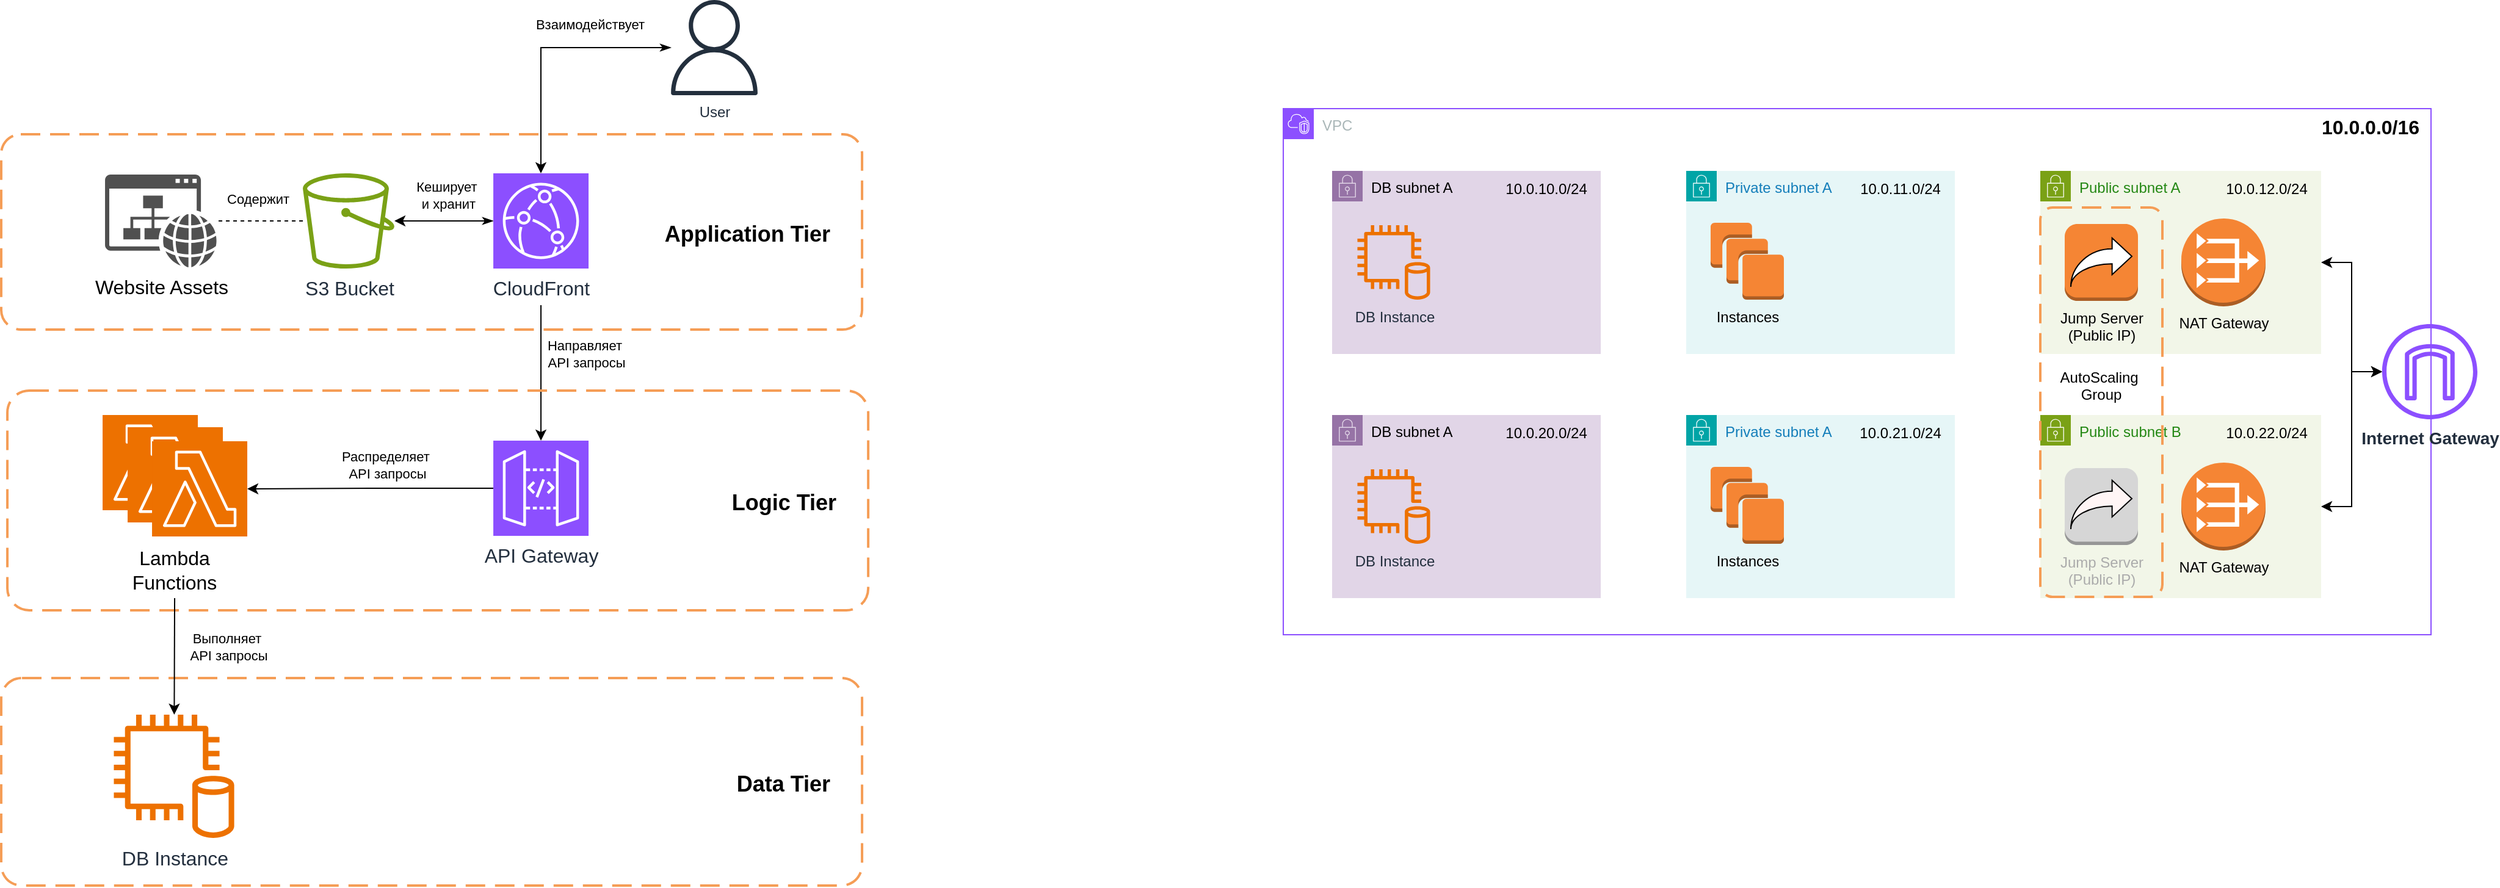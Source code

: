<mxfile version="24.7.17">
  <diagram id="Ht1M8jgEwFfnCIfOTk4-" name="Page-1">
    <mxGraphModel dx="785" dy="1358" grid="1" gridSize="10" guides="1" tooltips="1" connect="1" arrows="1" fold="1" page="1" pageScale="1" pageWidth="1169" pageHeight="827" math="0" shadow="0">
      <root>
        <mxCell id="0" />
        <mxCell id="1" parent="0" />
        <mxCell id="uW2cEqSNFjhQwydt63Ot-29" style="rounded=0;orthogonalLoop=1;jettySize=auto;html=1;startArrow=classicThin;startFill=1;edgeStyle=orthogonalEdgeStyle;" edge="1" parent="1" source="uW2cEqSNFjhQwydt63Ot-1" target="uW2cEqSNFjhQwydt63Ot-5">
          <mxGeometry relative="1" as="geometry">
            <mxPoint x="1812.03" y="60" as="sourcePoint" />
          </mxGeometry>
        </mxCell>
        <mxCell id="uW2cEqSNFjhQwydt63Ot-34" value="Взаимодействует" style="edgeLabel;html=1;align=center;verticalAlign=middle;resizable=0;points=[];" vertex="1" connectable="0" parent="uW2cEqSNFjhQwydt63Ot-29">
          <mxGeometry x="-0.004" y="1" relative="1" as="geometry">
            <mxPoint x="38" y="-20" as="offset" />
          </mxGeometry>
        </mxCell>
        <mxCell id="uW2cEqSNFjhQwydt63Ot-1" value="User" style="sketch=0;outlineConnect=0;fontColor=#232F3E;gradientColor=none;fillColor=#232F3D;strokeColor=none;dashed=0;verticalLabelPosition=bottom;verticalAlign=top;align=center;html=1;fontSize=12;fontStyle=0;aspect=fixed;pointerEvents=1;shape=mxgraph.aws4.user;" vertex="1" parent="1">
          <mxGeometry x="1915.03" y="40" width="78" height="78" as="geometry" />
        </mxCell>
        <mxCell id="uW2cEqSNFjhQwydt63Ot-27" style="edgeStyle=orthogonalEdgeStyle;rounded=0;orthogonalLoop=1;jettySize=auto;html=1;dashed=1;endArrow=none;endFill=0;" edge="1" parent="1" source="uW2cEqSNFjhQwydt63Ot-4" target="uW2cEqSNFjhQwydt63Ot-6">
          <mxGeometry relative="1" as="geometry" />
        </mxCell>
        <mxCell id="uW2cEqSNFjhQwydt63Ot-4" value="S3 Bucket" style="sketch=0;outlineConnect=0;fontColor=#232F3E;gradientColor=none;fillColor=#7AA116;strokeColor=none;dashed=0;verticalLabelPosition=bottom;verticalAlign=top;align=center;html=1;fontSize=16;fontStyle=0;aspect=fixed;pointerEvents=1;shape=mxgraph.aws4.bucket;horizontal=1;" vertex="1" parent="1">
          <mxGeometry x="1617.03" y="182" width="75" height="78" as="geometry" />
        </mxCell>
        <mxCell id="uW2cEqSNFjhQwydt63Ot-26" style="edgeStyle=orthogonalEdgeStyle;rounded=0;orthogonalLoop=1;jettySize=auto;html=1;startArrow=classicThin;startFill=1;" edge="1" parent="1" source="uW2cEqSNFjhQwydt63Ot-5" target="uW2cEqSNFjhQwydt63Ot-4">
          <mxGeometry relative="1" as="geometry">
            <Array as="points">
              <mxPoint x="1735.03" y="221" />
              <mxPoint x="1735.03" y="221" />
            </Array>
          </mxGeometry>
        </mxCell>
        <mxCell id="uW2cEqSNFjhQwydt63Ot-35" value="Кеширует&amp;nbsp;&lt;div&gt;и хранит&lt;/div&gt;" style="edgeLabel;html=1;align=center;verticalAlign=middle;resizable=0;points=[];" vertex="1" connectable="0" parent="uW2cEqSNFjhQwydt63Ot-26">
          <mxGeometry x="-0.122" y="-2" relative="1" as="geometry">
            <mxPoint x="-2" y="-19" as="offset" />
          </mxGeometry>
        </mxCell>
        <mxCell id="uW2cEqSNFjhQwydt63Ot-36" value="Содержит" style="edgeLabel;html=1;align=center;verticalAlign=middle;resizable=0;points=[];" vertex="1" connectable="0" parent="uW2cEqSNFjhQwydt63Ot-26">
          <mxGeometry x="-0.122" y="-2" relative="1" as="geometry">
            <mxPoint x="-158" y="-16" as="offset" />
          </mxGeometry>
        </mxCell>
        <mxCell id="uW2cEqSNFjhQwydt63Ot-37" value="Направляет&amp;nbsp;&lt;div&gt;API запросы&lt;/div&gt;" style="edgeLabel;html=1;align=center;verticalAlign=middle;resizable=0;points=[];" vertex="1" connectable="0" parent="uW2cEqSNFjhQwydt63Ot-26">
          <mxGeometry x="-0.122" y="-2" relative="1" as="geometry">
            <mxPoint x="111" y="111" as="offset" />
          </mxGeometry>
        </mxCell>
        <mxCell id="uW2cEqSNFjhQwydt63Ot-38" value="Распределяет&amp;nbsp;&lt;div&gt;API запросы&lt;/div&gt;" style="edgeLabel;html=1;align=center;verticalAlign=middle;resizable=0;points=[];" vertex="1" connectable="0" parent="uW2cEqSNFjhQwydt63Ot-26">
          <mxGeometry x="-0.122" y="-2" relative="1" as="geometry">
            <mxPoint x="-52" y="202" as="offset" />
          </mxGeometry>
        </mxCell>
        <mxCell id="uW2cEqSNFjhQwydt63Ot-40" value="Выполняет&amp;nbsp;&lt;div&gt;API запросы&lt;/div&gt;" style="edgeLabel;html=1;align=center;verticalAlign=middle;resizable=0;points=[];" vertex="1" connectable="0" parent="uW2cEqSNFjhQwydt63Ot-26">
          <mxGeometry x="-0.122" y="-2" relative="1" as="geometry">
            <mxPoint x="-182" y="351" as="offset" />
          </mxGeometry>
        </mxCell>
        <mxCell id="uW2cEqSNFjhQwydt63Ot-31" style="rounded=0;orthogonalLoop=1;jettySize=auto;html=1;" edge="1" parent="1" target="uW2cEqSNFjhQwydt63Ot-7">
          <mxGeometry relative="1" as="geometry">
            <mxPoint x="1812.03" y="290" as="sourcePoint" />
          </mxGeometry>
        </mxCell>
        <mxCell id="uW2cEqSNFjhQwydt63Ot-5" value="CloudFront" style="sketch=0;points=[[0,0,0],[0.25,0,0],[0.5,0,0],[0.75,0,0],[1,0,0],[0,1,0],[0.25,1,0],[0.5,1,0],[0.75,1,0],[1,1,0],[0,0.25,0],[0,0.5,0],[0,0.75,0],[1,0.25,0],[1,0.5,0],[1,0.75,0]];outlineConnect=0;fontColor=#232F3E;fillColor=#8C4FFF;strokeColor=#ffffff;dashed=0;verticalLabelPosition=bottom;verticalAlign=top;align=center;html=1;fontSize=16;fontStyle=0;aspect=fixed;shape=mxgraph.aws4.resourceIcon;resIcon=mxgraph.aws4.cloudfront;horizontal=1;" vertex="1" parent="1">
          <mxGeometry x="1773.03" y="182" width="78" height="78" as="geometry" />
        </mxCell>
        <mxCell id="uW2cEqSNFjhQwydt63Ot-6" value="Website Assets" style="sketch=0;pointerEvents=1;shadow=0;dashed=0;html=1;strokeColor=none;fillColor=#505050;labelPosition=center;verticalLabelPosition=bottom;verticalAlign=top;outlineConnect=0;align=center;shape=mxgraph.office.concepts.website;fontSize=16;horizontal=1;" vertex="1" parent="1">
          <mxGeometry x="1455.03" y="183" width="91.51" height="76" as="geometry" />
        </mxCell>
        <mxCell id="uW2cEqSNFjhQwydt63Ot-32" style="edgeStyle=orthogonalEdgeStyle;rounded=0;orthogonalLoop=1;jettySize=auto;html=1;" edge="1" parent="1" source="uW2cEqSNFjhQwydt63Ot-7" target="uW2cEqSNFjhQwydt63Ot-10">
          <mxGeometry relative="1" as="geometry" />
        </mxCell>
        <mxCell id="uW2cEqSNFjhQwydt63Ot-7" value="API Gateway" style="sketch=0;points=[[0,0,0],[0.25,0,0],[0.5,0,0],[0.75,0,0],[1,0,0],[0,1,0],[0.25,1,0],[0.5,1,0],[0.75,1,0],[1,1,0],[0,0.25,0],[0,0.5,0],[0,0.75,0],[1,0.25,0],[1,0.5,0],[1,0.75,0]];outlineConnect=0;fontColor=#232F3E;fillColor=#8C4FFF;strokeColor=#ffffff;dashed=0;verticalLabelPosition=bottom;verticalAlign=top;align=center;html=1;fontSize=16;fontStyle=0;aspect=fixed;shape=mxgraph.aws4.resourceIcon;resIcon=mxgraph.aws4.api_gateway;horizontal=1;" vertex="1" parent="1">
          <mxGeometry x="1773.03" y="401" width="78" height="78" as="geometry" />
        </mxCell>
        <mxCell id="uW2cEqSNFjhQwydt63Ot-21" value="Application Tier" style="rounded=1;arcSize=10;dashed=1;strokeColor=#F59D56;fillColor=none;gradientColor=none;dashPattern=8 4;strokeWidth=2;align=right;fontSize=18;fontStyle=1;spacingRight=24;" vertex="1" parent="1">
          <mxGeometry x="1370" y="150" width="705.03" height="160" as="geometry" />
        </mxCell>
        <mxCell id="uW2cEqSNFjhQwydt63Ot-23" value="Data Tier" style="rounded=1;arcSize=10;dashed=1;strokeColor=#F59D56;fillColor=none;gradientColor=none;dashPattern=8 4;strokeWidth=2;align=right;fontSize=18;fontStyle=1;spacingRight=24;" vertex="1" parent="1">
          <mxGeometry x="1370" y="595.5" width="705.03" height="170" as="geometry" />
        </mxCell>
        <mxCell id="uW2cEqSNFjhQwydt63Ot-20" value="DB Instance" style="sketch=0;outlineConnect=0;fontColor=#232F3E;gradientColor=none;fillColor=#ED7100;strokeColor=none;dashed=0;verticalLabelPosition=bottom;verticalAlign=top;align=center;html=1;fontSize=16;fontStyle=0;aspect=fixed;pointerEvents=1;shape=mxgraph.aws4.db_on_instance2;horizontal=1;" vertex="1" parent="1">
          <mxGeometry x="1461.03" y="625.5" width="101" height="101" as="geometry" />
        </mxCell>
        <mxCell id="uW2cEqSNFjhQwydt63Ot-11" value="" style="group;fontSize=16;horizontal=1;" vertex="1" connectable="0" parent="1">
          <mxGeometry x="1453.03" y="380" width="627.03" height="160" as="geometry" />
        </mxCell>
        <mxCell id="uW2cEqSNFjhQwydt63Ot-8" value="" style="sketch=0;points=[[0,0,0],[0.25,0,0],[0.5,0,0],[0.75,0,0],[1,0,0],[0,1,0],[0.25,1,0],[0.5,1,0],[0.75,1,0],[1,1,0],[0,0.25,0],[0,0.5,0],[0,0.75,0],[1,0.25,0],[1,0.5,0],[1,0.75,0]];outlineConnect=0;fontColor=#232F3E;fillColor=#ED7100;strokeColor=#ffffff;dashed=0;verticalLabelPosition=bottom;verticalAlign=top;align=center;html=1;fontSize=16;fontStyle=0;aspect=fixed;shape=mxgraph.aws4.resourceIcon;resIcon=mxgraph.aws4.lambda;horizontal=1;" vertex="1" parent="uW2cEqSNFjhQwydt63Ot-11">
          <mxGeometry width="78" height="78" as="geometry" />
        </mxCell>
        <mxCell id="uW2cEqSNFjhQwydt63Ot-9" value="" style="sketch=0;points=[[0,0,0],[0.25,0,0],[0.5,0,0],[0.75,0,0],[1,0,0],[0,1,0],[0.25,1,0],[0.5,1,0],[0.75,1,0],[1,1,0],[0,0.25,0],[0,0.5,0],[0,0.75,0],[1,0.25,0],[1,0.5,0],[1,0.75,0]];outlineConnect=0;fontColor=#232F3E;fillColor=#ED7100;strokeColor=#ffffff;dashed=0;verticalLabelPosition=bottom;verticalAlign=top;align=center;html=1;fontSize=16;fontStyle=0;aspect=fixed;shape=mxgraph.aws4.resourceIcon;resIcon=mxgraph.aws4.lambda;horizontal=1;" vertex="1" parent="uW2cEqSNFjhQwydt63Ot-11">
          <mxGeometry x="20.49" y="10" width="78" height="78" as="geometry" />
        </mxCell>
        <mxCell id="uW2cEqSNFjhQwydt63Ot-10" value="" style="sketch=0;points=[[0,0,0],[0.25,0,0],[0.5,0,0],[0.75,0,0],[1,0,0],[0,1,0],[0.25,1,0],[0.5,1,0],[0.75,1,0],[1,1,0],[0,0.25,0],[0,0.5,0],[0,0.75,0],[1,0.25,0],[1,0.5,0],[1,0.75,0]];outlineConnect=0;fontColor=#232F3E;fillColor=#ED7100;strokeColor=#ffffff;dashed=0;verticalLabelPosition=bottom;verticalAlign=top;align=center;html=1;fontSize=16;fontStyle=0;aspect=fixed;shape=mxgraph.aws4.resourceIcon;resIcon=mxgraph.aws4.lambda;horizontal=1;" vertex="1" parent="uW2cEqSNFjhQwydt63Ot-11">
          <mxGeometry x="40.49" y="21.5" width="78" height="78" as="geometry" />
        </mxCell>
        <mxCell id="uW2cEqSNFjhQwydt63Ot-22" value="Logic Tier" style="rounded=1;arcSize=10;dashed=1;strokeColor=#F59D56;fillColor=none;gradientColor=none;dashPattern=8 4;strokeWidth=2;align=right;fontSize=18;fontStyle=1;spacingRight=24;" vertex="1" parent="uW2cEqSNFjhQwydt63Ot-11">
          <mxGeometry x="-78" y="-20" width="705.03" height="180" as="geometry" />
        </mxCell>
        <mxCell id="uW2cEqSNFjhQwydt63Ot-33" style="rounded=0;orthogonalLoop=1;jettySize=auto;html=1;jumpStyle=none;sourcePerimeterSpacing=0;" edge="1" parent="1" target="uW2cEqSNFjhQwydt63Ot-20">
          <mxGeometry relative="1" as="geometry">
            <mxPoint x="1512.03" y="530" as="sourcePoint" />
          </mxGeometry>
        </mxCell>
        <mxCell id="uW2cEqSNFjhQwydt63Ot-12" value="Lambda Functions" style="text;html=1;align=center;verticalAlign=middle;whiteSpace=wrap;rounded=0;fontSize=16;horizontal=1;" vertex="1" parent="1">
          <mxGeometry x="1482.27" y="491.5" width="60" height="30" as="geometry" />
        </mxCell>
        <mxCell id="uW2cEqSNFjhQwydt63Ot-41" value="VPC" style="points=[[0,0],[0.25,0],[0.5,0],[0.75,0],[1,0],[1,0.25],[1,0.5],[1,0.75],[1,1],[0.75,1],[0.5,1],[0.25,1],[0,1],[0,0.75],[0,0.5],[0,0.25]];outlineConnect=0;gradientColor=none;html=1;whiteSpace=wrap;fontSize=12;fontStyle=0;container=1;pointerEvents=0;collapsible=0;recursiveResize=0;shape=mxgraph.aws4.group;grIcon=mxgraph.aws4.group_vpc2;strokeColor=#8C4FFF;fillColor=none;verticalAlign=top;align=left;spacingLeft=30;fontColor=#AAB7B8;dashed=0;" vertex="1" parent="1">
          <mxGeometry x="2420" y="129" width="940" height="431" as="geometry" />
        </mxCell>
        <mxCell id="uW2cEqSNFjhQwydt63Ot-43" value="Private subnet A" style="points=[[0,0],[0.25,0],[0.5,0],[0.75,0],[1,0],[1,0.25],[1,0.5],[1,0.75],[1,1],[0.75,1],[0.5,1],[0.25,1],[0,1],[0,0.75],[0,0.5],[0,0.25]];outlineConnect=0;gradientColor=none;html=1;whiteSpace=wrap;fontSize=12;fontStyle=0;container=1;pointerEvents=0;collapsible=0;recursiveResize=0;shape=mxgraph.aws4.group;grIcon=mxgraph.aws4.group_security_group;grStroke=0;strokeColor=#00A4A6;fillColor=#E6F6F7;verticalAlign=top;align=left;spacingLeft=30;fontColor=#147EBA;dashed=0;" vertex="1" parent="uW2cEqSNFjhQwydt63Ot-41">
          <mxGeometry x="330" y="51" width="220" height="150" as="geometry" />
        </mxCell>
        <mxCell id="uW2cEqSNFjhQwydt63Ot-58" value="Instances" style="outlineConnect=0;dashed=0;verticalLabelPosition=bottom;verticalAlign=top;align=center;html=1;shape=mxgraph.aws3.instances;fillColor=#F58534;gradientColor=none;" vertex="1" parent="uW2cEqSNFjhQwydt63Ot-43">
          <mxGeometry x="20" y="42.5" width="60" height="63" as="geometry" />
        </mxCell>
        <mxCell id="uW2cEqSNFjhQwydt63Ot-78" value="10.0.11.0/24" style="text;html=1;align=center;verticalAlign=middle;resizable=0;points=[];autosize=1;strokeColor=none;fillColor=none;" vertex="1" parent="uW2cEqSNFjhQwydt63Ot-43">
          <mxGeometry x="130" width="90" height="30" as="geometry" />
        </mxCell>
        <mxCell id="uW2cEqSNFjhQwydt63Ot-44" value="DB subnet A" style="points=[[0,0],[0.25,0],[0.5,0],[0.75,0],[1,0],[1,0.25],[1,0.5],[1,0.75],[1,1],[0.75,1],[0.5,1],[0.25,1],[0,1],[0,0.75],[0,0.5],[0,0.25]];outlineConnect=0;html=1;whiteSpace=wrap;fontSize=12;fontStyle=0;container=1;pointerEvents=0;collapsible=0;recursiveResize=0;shape=mxgraph.aws4.group;grIcon=mxgraph.aws4.group_security_group;grStroke=0;strokeColor=#9673a6;fillColor=#e1d5e7;verticalAlign=top;align=left;spacingLeft=30;dashed=0;" vertex="1" parent="uW2cEqSNFjhQwydt63Ot-41">
          <mxGeometry x="40" y="51" width="220" height="150" as="geometry" />
        </mxCell>
        <mxCell id="uW2cEqSNFjhQwydt63Ot-60" value="DB Instance" style="sketch=0;outlineConnect=0;fontColor=#232F3E;gradientColor=none;fillColor=#ED7100;strokeColor=none;dashed=0;verticalLabelPosition=bottom;verticalAlign=top;align=center;html=1;fontSize=12;fontStyle=0;aspect=fixed;pointerEvents=1;shape=mxgraph.aws4.db_on_instance2;horizontal=1;" vertex="1" parent="uW2cEqSNFjhQwydt63Ot-44">
          <mxGeometry x="20" y="44.5" width="61" height="61" as="geometry" />
        </mxCell>
        <mxCell id="uW2cEqSNFjhQwydt63Ot-74" value="10.0.10.0/24" style="text;html=1;align=center;verticalAlign=middle;resizable=0;points=[];autosize=1;strokeColor=none;fillColor=none;" vertex="1" parent="uW2cEqSNFjhQwydt63Ot-44">
          <mxGeometry x="130" width="90" height="30" as="geometry" />
        </mxCell>
        <mxCell id="uW2cEqSNFjhQwydt63Ot-48" value="Public subnet B" style="points=[[0,0],[0.25,0],[0.5,0],[0.75,0],[1,0],[1,0.25],[1,0.5],[1,0.75],[1,1],[0.75,1],[0.5,1],[0.25,1],[0,1],[0,0.75],[0,0.5],[0,0.25]];outlineConnect=0;gradientColor=none;html=1;whiteSpace=wrap;fontSize=12;fontStyle=0;container=1;pointerEvents=0;collapsible=0;recursiveResize=0;shape=mxgraph.aws4.group;grIcon=mxgraph.aws4.group_security_group;grStroke=0;strokeColor=#7AA116;fillColor=#F2F6E8;verticalAlign=top;align=left;spacingLeft=30;fontColor=#248814;dashed=0;" vertex="1" parent="uW2cEqSNFjhQwydt63Ot-41">
          <mxGeometry x="620" y="251" width="230" height="150" as="geometry" />
        </mxCell>
        <mxCell id="uW2cEqSNFjhQwydt63Ot-54" value="Jump Server&lt;div&gt;(Public IP)&lt;br&gt;&lt;/div&gt;" style="outlineConnect=0;verticalLabelPosition=bottom;verticalAlign=top;align=center;html=1;shape=mxgraph.aws3.instance;fillColor=#D6D6D6;strokeWidth=20;strokeColor=#666666;fontColor=#ababab;" vertex="1" parent="uW2cEqSNFjhQwydt63Ot-48">
          <mxGeometry x="20" y="43.5" width="60" height="63" as="geometry" />
        </mxCell>
        <mxCell id="uW2cEqSNFjhQwydt63Ot-55" value="" style="html=1;shadow=0;dashed=0;align=center;verticalAlign=middle;shape=mxgraph.arrows2.jumpInArrow;dy=6.08;dx=16.19;arrowHead=30;fillColor=#FFF5F5;" vertex="1" parent="uW2cEqSNFjhQwydt63Ot-48">
          <mxGeometry x="25" y="53.5" width="50" height="40" as="geometry" />
        </mxCell>
        <mxCell id="uW2cEqSNFjhQwydt63Ot-57" value="NAT Gateway" style="outlineConnect=0;dashed=0;verticalLabelPosition=bottom;verticalAlign=top;align=center;html=1;shape=mxgraph.aws3.vpc_nat_gateway;fillColor=#F58534;gradientColor=none;" vertex="1" parent="uW2cEqSNFjhQwydt63Ot-48">
          <mxGeometry x="115.5" y="39" width="69" height="72" as="geometry" />
        </mxCell>
        <mxCell id="uW2cEqSNFjhQwydt63Ot-86" value="10.0.22.0/24" style="text;html=1;align=center;verticalAlign=middle;resizable=0;points=[];autosize=1;strokeColor=none;fillColor=none;" vertex="1" parent="uW2cEqSNFjhQwydt63Ot-48">
          <mxGeometry x="140" width="90" height="30" as="geometry" />
        </mxCell>
        <mxCell id="uW2cEqSNFjhQwydt63Ot-42" value="Public subnet A" style="points=[[0,0],[0.25,0],[0.5,0],[0.75,0],[1,0],[1,0.25],[1,0.5],[1,0.75],[1,1],[0.75,1],[0.5,1],[0.25,1],[0,1],[0,0.75],[0,0.5],[0,0.25]];outlineConnect=0;gradientColor=none;html=1;whiteSpace=wrap;fontSize=12;fontStyle=0;container=1;pointerEvents=0;collapsible=0;recursiveResize=0;shape=mxgraph.aws4.group;grIcon=mxgraph.aws4.group_security_group;grStroke=0;strokeColor=#7AA116;fillColor=#F2F6E8;verticalAlign=top;align=left;spacingLeft=30;fontColor=#248814;dashed=0;" vertex="1" parent="uW2cEqSNFjhQwydt63Ot-41">
          <mxGeometry x="620" y="51" width="230" height="150" as="geometry" />
        </mxCell>
        <mxCell id="uW2cEqSNFjhQwydt63Ot-52" value="" style="group" vertex="1" connectable="0" parent="uW2cEqSNFjhQwydt63Ot-42">
          <mxGeometry x="20" y="43.5" width="60" height="63" as="geometry" />
        </mxCell>
        <mxCell id="uW2cEqSNFjhQwydt63Ot-50" value="Jump Server&lt;br&gt;(Public IP)" style="outlineConnect=0;dashed=0;verticalLabelPosition=bottom;verticalAlign=top;align=center;html=1;shape=mxgraph.aws3.instance;fillColor=#F58534;gradientColor=none;" vertex="1" parent="uW2cEqSNFjhQwydt63Ot-52">
          <mxGeometry width="60" height="63" as="geometry" />
        </mxCell>
        <mxCell id="uW2cEqSNFjhQwydt63Ot-51" value="" style="html=1;shadow=0;dashed=0;align=center;verticalAlign=middle;shape=mxgraph.arrows2.jumpInArrow;dy=6.08;dx=16.19;arrowHead=30;" vertex="1" parent="uW2cEqSNFjhQwydt63Ot-52">
          <mxGeometry x="5" y="11.5" width="50" height="40" as="geometry" />
        </mxCell>
        <mxCell id="uW2cEqSNFjhQwydt63Ot-56" value="NAT Gateway" style="outlineConnect=0;dashed=0;verticalLabelPosition=bottom;verticalAlign=top;align=center;html=1;shape=mxgraph.aws3.vpc_nat_gateway;fillColor=#F58534;gradientColor=none;" vertex="1" parent="uW2cEqSNFjhQwydt63Ot-42">
          <mxGeometry x="115.5" y="39" width="69" height="72" as="geometry" />
        </mxCell>
        <mxCell id="uW2cEqSNFjhQwydt63Ot-85" value="10.0.12.0/24" style="text;html=1;align=center;verticalAlign=middle;resizable=0;points=[];autosize=1;strokeColor=none;fillColor=none;" vertex="1" parent="uW2cEqSNFjhQwydt63Ot-42">
          <mxGeometry x="140" width="90" height="30" as="geometry" />
        </mxCell>
        <mxCell id="uW2cEqSNFjhQwydt63Ot-64" value="10.0.0.0/16" style="text;html=1;align=center;verticalAlign=middle;resizable=0;points=[];autosize=1;strokeColor=none;fillColor=none;fontStyle=1;fontSize=16;fontColor=#000000;" vertex="1" parent="uW2cEqSNFjhQwydt63Ot-41">
          <mxGeometry x="840" width="100" height="30" as="geometry" />
        </mxCell>
        <mxCell id="uW2cEqSNFjhQwydt63Ot-79" value="DB subnet A" style="points=[[0,0],[0.25,0],[0.5,0],[0.75,0],[1,0],[1,0.25],[1,0.5],[1,0.75],[1,1],[0.75,1],[0.5,1],[0.25,1],[0,1],[0,0.75],[0,0.5],[0,0.25]];outlineConnect=0;html=1;whiteSpace=wrap;fontSize=12;fontStyle=0;container=1;pointerEvents=0;collapsible=0;recursiveResize=0;shape=mxgraph.aws4.group;grIcon=mxgraph.aws4.group_security_group;grStroke=0;strokeColor=#9673a6;fillColor=#e1d5e7;verticalAlign=top;align=left;spacingLeft=30;dashed=0;" vertex="1" parent="uW2cEqSNFjhQwydt63Ot-41">
          <mxGeometry x="40" y="251" width="220" height="150" as="geometry" />
        </mxCell>
        <mxCell id="uW2cEqSNFjhQwydt63Ot-80" value="DB Instance" style="sketch=0;outlineConnect=0;fontColor=#232F3E;gradientColor=none;fillColor=#ED7100;strokeColor=none;dashed=0;verticalLabelPosition=bottom;verticalAlign=top;align=center;html=1;fontSize=12;fontStyle=0;aspect=fixed;pointerEvents=1;shape=mxgraph.aws4.db_on_instance2;horizontal=1;" vertex="1" parent="uW2cEqSNFjhQwydt63Ot-79">
          <mxGeometry x="20" y="44.5" width="61" height="61" as="geometry" />
        </mxCell>
        <mxCell id="uW2cEqSNFjhQwydt63Ot-81" value="10.0.20.0/24" style="text;html=1;align=center;verticalAlign=middle;resizable=0;points=[];autosize=1;strokeColor=none;fillColor=none;" vertex="1" parent="uW2cEqSNFjhQwydt63Ot-79">
          <mxGeometry x="130" width="90" height="30" as="geometry" />
        </mxCell>
        <mxCell id="uW2cEqSNFjhQwydt63Ot-82" value="Private subnet A" style="points=[[0,0],[0.25,0],[0.5,0],[0.75,0],[1,0],[1,0.25],[1,0.5],[1,0.75],[1,1],[0.75,1],[0.5,1],[0.25,1],[0,1],[0,0.75],[0,0.5],[0,0.25]];outlineConnect=0;gradientColor=none;html=1;whiteSpace=wrap;fontSize=12;fontStyle=0;container=1;pointerEvents=0;collapsible=0;recursiveResize=0;shape=mxgraph.aws4.group;grIcon=mxgraph.aws4.group_security_group;grStroke=0;strokeColor=#00A4A6;fillColor=#E6F6F7;verticalAlign=top;align=left;spacingLeft=30;fontColor=#147EBA;dashed=0;" vertex="1" parent="uW2cEqSNFjhQwydt63Ot-41">
          <mxGeometry x="330" y="251" width="220" height="150" as="geometry" />
        </mxCell>
        <mxCell id="uW2cEqSNFjhQwydt63Ot-83" value="Instances" style="outlineConnect=0;dashed=0;verticalLabelPosition=bottom;verticalAlign=top;align=center;html=1;shape=mxgraph.aws3.instances;fillColor=#F58534;gradientColor=none;" vertex="1" parent="uW2cEqSNFjhQwydt63Ot-82">
          <mxGeometry x="20" y="42.5" width="60" height="63" as="geometry" />
        </mxCell>
        <mxCell id="uW2cEqSNFjhQwydt63Ot-84" value="10.0.21.0/24" style="text;html=1;align=center;verticalAlign=middle;resizable=0;points=[];autosize=1;strokeColor=none;fillColor=none;" vertex="1" parent="uW2cEqSNFjhQwydt63Ot-82">
          <mxGeometry x="130" width="90" height="30" as="geometry" />
        </mxCell>
        <mxCell id="uW2cEqSNFjhQwydt63Ot-66" value="AutoScaling &#xa;Group" style="rounded=1;arcSize=10;dashed=1;strokeColor=#F59D56;fillColor=none;gradientColor=none;dashPattern=8 4;strokeWidth=2;movable=1;resizable=1;rotatable=1;deletable=1;editable=1;locked=0;connectable=1;spacingBottom=28;" vertex="1" parent="uW2cEqSNFjhQwydt63Ot-41">
          <mxGeometry x="620" y="81" width="100" height="319" as="geometry" />
        </mxCell>
        <mxCell id="uW2cEqSNFjhQwydt63Ot-87" style="edgeStyle=orthogonalEdgeStyle;rounded=0;orthogonalLoop=1;jettySize=auto;html=1;startArrow=classic;startFill=1;" edge="1" parent="uW2cEqSNFjhQwydt63Ot-41" source="uW2cEqSNFjhQwydt63Ot-49" target="uW2cEqSNFjhQwydt63Ot-42">
          <mxGeometry relative="1" as="geometry" />
        </mxCell>
        <mxCell id="uW2cEqSNFjhQwydt63Ot-88" style="edgeStyle=orthogonalEdgeStyle;rounded=0;orthogonalLoop=1;jettySize=auto;html=1;startArrow=classic;startFill=1;" edge="1" parent="uW2cEqSNFjhQwydt63Ot-41" source="uW2cEqSNFjhQwydt63Ot-49" target="uW2cEqSNFjhQwydt63Ot-48">
          <mxGeometry relative="1" as="geometry" />
        </mxCell>
        <mxCell id="uW2cEqSNFjhQwydt63Ot-49" value="Internet Gateway" style="sketch=0;outlineConnect=0;fontColor=#232F3E;gradientColor=none;fillColor=#8C4FFF;strokeColor=none;dashed=0;verticalLabelPosition=bottom;verticalAlign=top;align=center;html=1;fontSize=14;fontStyle=1;aspect=fixed;pointerEvents=1;shape=mxgraph.aws4.internet_gateway;" vertex="1" parent="uW2cEqSNFjhQwydt63Ot-41">
          <mxGeometry x="900" y="176.5" width="78" height="78" as="geometry" />
        </mxCell>
      </root>
    </mxGraphModel>
  </diagram>
</mxfile>

